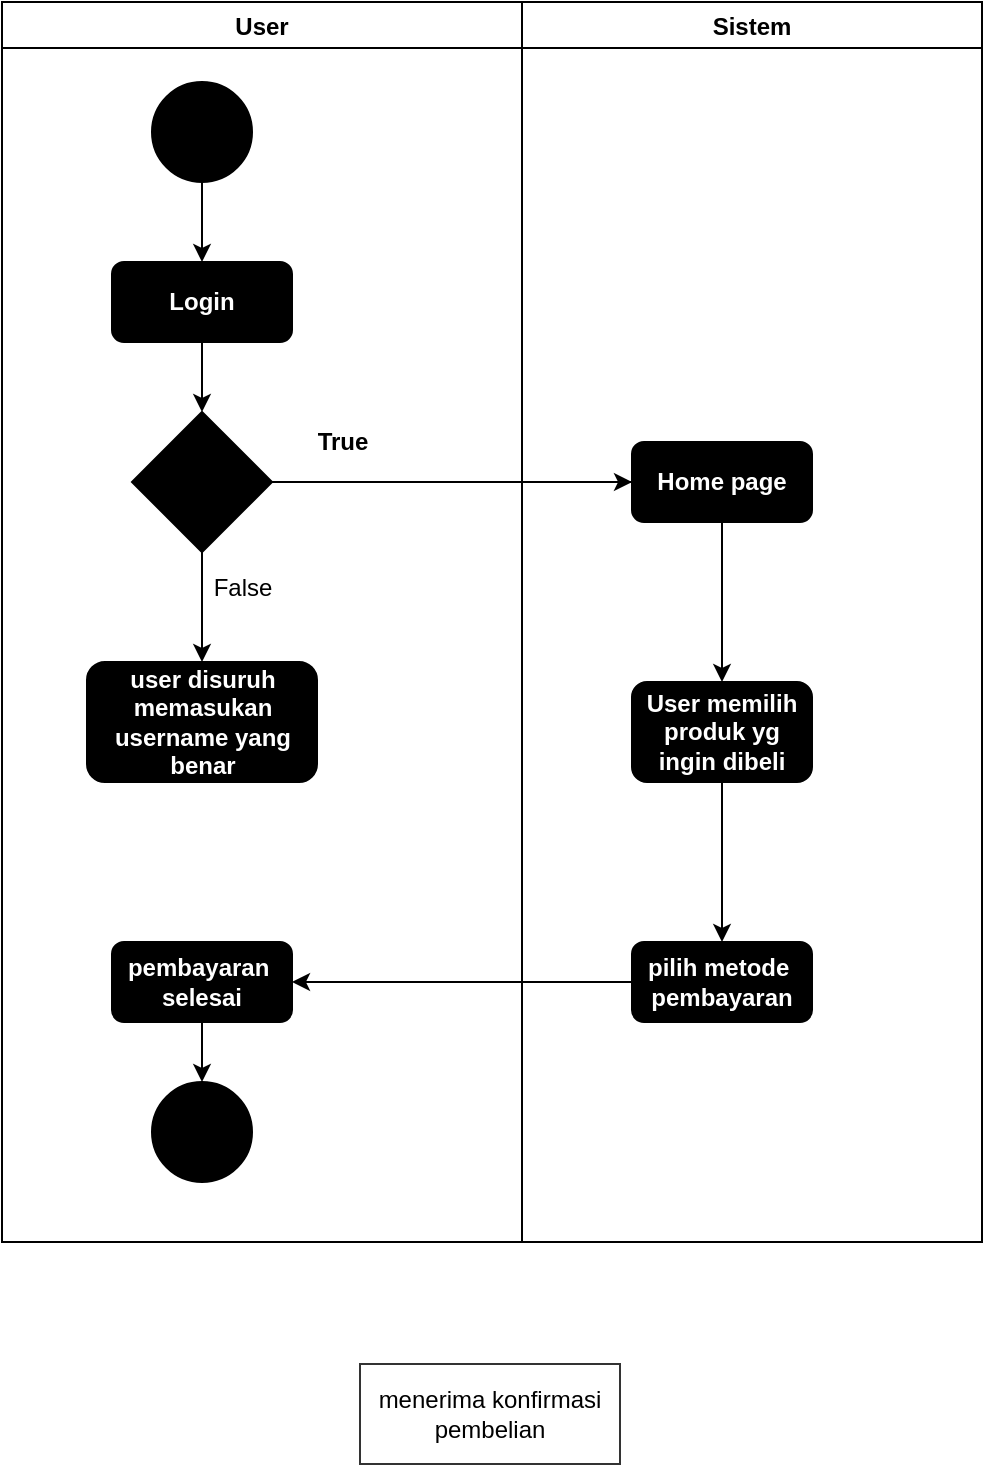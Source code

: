 <mxfile version="24.5.3" type="device">
  <diagram name="Halaman-1" id="UibU2z7ZE55menzz7SqL">
    <mxGraphModel dx="794" dy="519" grid="1" gridSize="10" guides="1" tooltips="1" connect="1" arrows="1" fold="1" page="1" pageScale="1" pageWidth="827" pageHeight="1169" math="0" shadow="0">
      <root>
        <mxCell id="0" />
        <mxCell id="1" parent="0" />
        <mxCell id="75GzWHfhSZZU7S7KuI_4-33" value="menerima konfirmasi pembelian" style="rounded=0;whiteSpace=wrap;html=1;opacity=80;" parent="1" vertex="1">
          <mxGeometry x="349" y="1071" width="130" height="50" as="geometry" />
        </mxCell>
        <mxCell id="75GzWHfhSZZU7S7KuI_4-38" value="User" style="swimlane;fillColor=#FFFFFF;" parent="1" vertex="1">
          <mxGeometry x="170" y="390" width="260" height="620" as="geometry" />
        </mxCell>
        <mxCell id="75GzWHfhSZZU7S7KuI_4-43" value="" style="edgeStyle=orthogonalEdgeStyle;rounded=0;orthogonalLoop=1;jettySize=auto;html=1;" parent="75GzWHfhSZZU7S7KuI_4-38" source="75GzWHfhSZZU7S7KuI_4-41" target="75GzWHfhSZZU7S7KuI_4-42" edge="1">
          <mxGeometry relative="1" as="geometry" />
        </mxCell>
        <mxCell id="75GzWHfhSZZU7S7KuI_4-41" value="" style="ellipse;whiteSpace=wrap;html=1;aspect=fixed;fillColor=#000000;" parent="75GzWHfhSZZU7S7KuI_4-38" vertex="1">
          <mxGeometry x="75" y="40" width="50" height="50" as="geometry" />
        </mxCell>
        <mxCell id="75GzWHfhSZZU7S7KuI_4-45" value="" style="edgeStyle=orthogonalEdgeStyle;rounded=0;orthogonalLoop=1;jettySize=auto;html=1;" parent="75GzWHfhSZZU7S7KuI_4-38" source="75GzWHfhSZZU7S7KuI_4-42" target="75GzWHfhSZZU7S7KuI_4-44" edge="1">
          <mxGeometry relative="1" as="geometry" />
        </mxCell>
        <mxCell id="75GzWHfhSZZU7S7KuI_4-42" value="Login" style="rounded=1;whiteSpace=wrap;html=1;fillColor=#000000;fontColor=#FFFFFF;fontStyle=1" parent="75GzWHfhSZZU7S7KuI_4-38" vertex="1">
          <mxGeometry x="55" y="130" width="90" height="40" as="geometry" />
        </mxCell>
        <mxCell id="75GzWHfhSZZU7S7KuI_4-44" value="" style="rhombus;whiteSpace=wrap;html=1;fillColor=#000000;" parent="75GzWHfhSZZU7S7KuI_4-38" vertex="1">
          <mxGeometry x="65" y="205" width="70" height="70" as="geometry" />
        </mxCell>
        <mxCell id="75GzWHfhSZZU7S7KuI_4-46" value="True" style="text;html=1;align=center;verticalAlign=middle;resizable=0;points=[];autosize=1;strokeColor=none;fillColor=none;fontStyle=1" parent="75GzWHfhSZZU7S7KuI_4-38" vertex="1">
          <mxGeometry x="145" y="205" width="50" height="30" as="geometry" />
        </mxCell>
        <mxCell id="75GzWHfhSZZU7S7KuI_4-51" value="user disuruh memasukan username yang benar" style="rounded=1;whiteSpace=wrap;html=1;fillColor=#000000;fontColor=#FFFFFF;fontStyle=1" parent="75GzWHfhSZZU7S7KuI_4-38" vertex="1">
          <mxGeometry x="42.5" y="330" width="115" height="60" as="geometry" />
        </mxCell>
        <mxCell id="75GzWHfhSZZU7S7KuI_4-62" style="edgeStyle=orthogonalEdgeStyle;rounded=0;orthogonalLoop=1;jettySize=auto;html=1;exitX=0.5;exitY=1;exitDx=0;exitDy=0;entryX=0.5;entryY=0;entryDx=0;entryDy=0;" parent="75GzWHfhSZZU7S7KuI_4-38" source="75GzWHfhSZZU7S7KuI_4-59" target="75GzWHfhSZZU7S7KuI_4-61" edge="1">
          <mxGeometry relative="1" as="geometry" />
        </mxCell>
        <mxCell id="75GzWHfhSZZU7S7KuI_4-59" value="pembayaran&amp;nbsp;&lt;div&gt;selesai&lt;/div&gt;" style="rounded=1;whiteSpace=wrap;html=1;fillColor=#000000;fontColor=#FFFFFF;fontStyle=1" parent="75GzWHfhSZZU7S7KuI_4-38" vertex="1">
          <mxGeometry x="55" y="470" width="90" height="40" as="geometry" />
        </mxCell>
        <mxCell id="75GzWHfhSZZU7S7KuI_4-61" value="" style="ellipse;whiteSpace=wrap;html=1;aspect=fixed;fillColor=#000000;" parent="75GzWHfhSZZU7S7KuI_4-38" vertex="1">
          <mxGeometry x="75" y="540" width="50" height="50" as="geometry" />
        </mxCell>
        <mxCell id="75GzWHfhSZZU7S7KuI_4-40" value="Sistem" style="swimlane;" parent="1" vertex="1">
          <mxGeometry x="430" y="390" width="230" height="620" as="geometry" />
        </mxCell>
        <mxCell id="75GzWHfhSZZU7S7KuI_4-56" value="" style="edgeStyle=orthogonalEdgeStyle;rounded=0;orthogonalLoop=1;jettySize=auto;html=1;" parent="75GzWHfhSZZU7S7KuI_4-40" source="75GzWHfhSZZU7S7KuI_4-48" target="75GzWHfhSZZU7S7KuI_4-55" edge="1">
          <mxGeometry relative="1" as="geometry" />
        </mxCell>
        <mxCell id="75GzWHfhSZZU7S7KuI_4-48" value="Home page" style="rounded=1;whiteSpace=wrap;html=1;fillColor=#000000;fontColor=#FFFFFF;fontStyle=1" parent="75GzWHfhSZZU7S7KuI_4-40" vertex="1">
          <mxGeometry x="55" y="220" width="90" height="40" as="geometry" />
        </mxCell>
        <mxCell id="75GzWHfhSZZU7S7KuI_4-58" value="" style="edgeStyle=orthogonalEdgeStyle;rounded=0;orthogonalLoop=1;jettySize=auto;html=1;" parent="75GzWHfhSZZU7S7KuI_4-40" source="75GzWHfhSZZU7S7KuI_4-55" target="75GzWHfhSZZU7S7KuI_4-57" edge="1">
          <mxGeometry relative="1" as="geometry" />
        </mxCell>
        <mxCell id="75GzWHfhSZZU7S7KuI_4-55" value="User memilih produk yg ingin dibeli" style="rounded=1;whiteSpace=wrap;html=1;fillColor=#000000;fontColor=#FFFFFF;fontStyle=1" parent="75GzWHfhSZZU7S7KuI_4-40" vertex="1">
          <mxGeometry x="55" y="340" width="90" height="50" as="geometry" />
        </mxCell>
        <mxCell id="75GzWHfhSZZU7S7KuI_4-57" value="pilih metode&amp;nbsp;&lt;div&gt;pembayaran&lt;/div&gt;" style="rounded=1;whiteSpace=wrap;html=1;fillColor=#000000;fontColor=#FFFFFF;fontStyle=1" parent="75GzWHfhSZZU7S7KuI_4-40" vertex="1">
          <mxGeometry x="55" y="470" width="90" height="40" as="geometry" />
        </mxCell>
        <mxCell id="75GzWHfhSZZU7S7KuI_4-50" style="edgeStyle=orthogonalEdgeStyle;rounded=0;orthogonalLoop=1;jettySize=auto;html=1;exitX=1;exitY=0.5;exitDx=0;exitDy=0;" parent="1" source="75GzWHfhSZZU7S7KuI_4-44" target="75GzWHfhSZZU7S7KuI_4-48" edge="1">
          <mxGeometry relative="1" as="geometry">
            <Array as="points">
              <mxPoint x="415" y="630" />
              <mxPoint x="415" y="630" />
            </Array>
          </mxGeometry>
        </mxCell>
        <mxCell id="75GzWHfhSZZU7S7KuI_4-52" value="" style="edgeStyle=orthogonalEdgeStyle;rounded=0;orthogonalLoop=1;jettySize=auto;html=1;" parent="1" source="75GzWHfhSZZU7S7KuI_4-48" target="75GzWHfhSZZU7S7KuI_4-51" edge="1">
          <mxGeometry relative="1" as="geometry" />
        </mxCell>
        <mxCell id="75GzWHfhSZZU7S7KuI_4-54" value="False" style="text;html=1;align=center;verticalAlign=middle;resizable=0;points=[];autosize=1;strokeColor=none;fillColor=none;" parent="1" vertex="1">
          <mxGeometry x="265" y="668" width="50" height="30" as="geometry" />
        </mxCell>
        <mxCell id="75GzWHfhSZZU7S7KuI_4-60" value="" style="edgeStyle=orthogonalEdgeStyle;rounded=0;orthogonalLoop=1;jettySize=auto;html=1;" parent="1" source="75GzWHfhSZZU7S7KuI_4-57" target="75GzWHfhSZZU7S7KuI_4-59" edge="1">
          <mxGeometry relative="1" as="geometry" />
        </mxCell>
      </root>
    </mxGraphModel>
  </diagram>
</mxfile>
